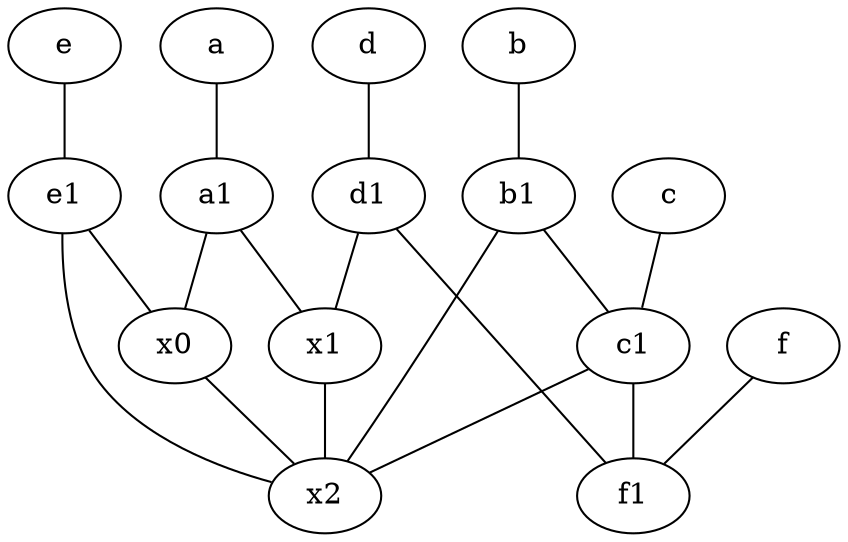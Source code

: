 graph {
	node [labelfontsize=50]
	x0 [labelfontsize=50]
	c1 [labelfontsize=50 pos="4.5,3!"]
	e1 [labelfontsize=50 pos="7,7!"]
	x2 [labelfontsize=50]
	d1 [labelfontsize=50 pos="3,5!"]
	x1 [labelfontsize=50]
	e [labelfontsize=50 pos="7,9!"]
	c [labelfontsize=50 pos="4.5,2!"]
	b [labelfontsize=50 pos="10,4!"]
	d [labelfontsize=50 pos="2,5!"]
	f1 [labelfontsize=50 pos="3,8!"]
	f [labelfontsize=50 pos="3,9!"]
	a [labelfontsize=50 pos="8,2!"]
	a1 [labelfontsize=50 pos="8,3!"]
	b1 [labelfontsize=50 pos="9,4!"]
	x0 -- x2
	d1 -- x1
	c -- c1
	a -- a1
	d1 -- f1
	c1 -- x2
	b -- b1
	e -- e1
	e1 -- x2
	e1 -- x0
	a1 -- x0
	x1 -- x2
	d -- d1
	c1 -- f1
	b1 -- c1
	a1 -- x1
	b1 -- x2
	f -- f1
}
